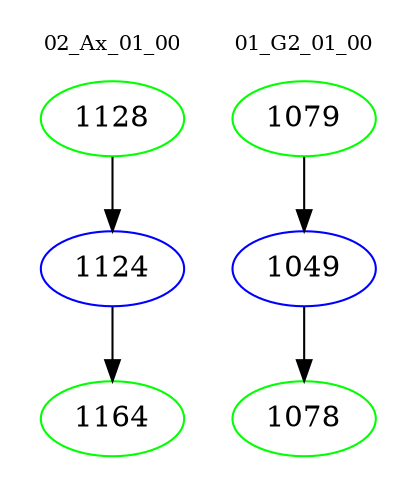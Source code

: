 digraph{
subgraph cluster_0 {
color = white
label = "02_Ax_01_00";
fontsize=10;
T0_1128 [label="1128", color="green"]
T0_1128 -> T0_1124 [color="black"]
T0_1124 [label="1124", color="blue"]
T0_1124 -> T0_1164 [color="black"]
T0_1164 [label="1164", color="green"]
}
subgraph cluster_1 {
color = white
label = "01_G2_01_00";
fontsize=10;
T1_1079 [label="1079", color="green"]
T1_1079 -> T1_1049 [color="black"]
T1_1049 [label="1049", color="blue"]
T1_1049 -> T1_1078 [color="black"]
T1_1078 [label="1078", color="green"]
}
}

